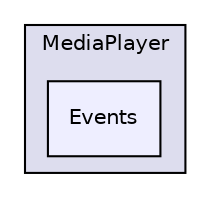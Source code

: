 digraph "MediaMotion/Assets/Scripts/Modules/MediaPlayer/Events" {
  compound=true
  node [ fontsize="10", fontname="Helvetica"];
  edge [ labelfontsize="10", labelfontname="Helvetica"];
  subgraph clusterdir_ad69302c103f15cc2347a0424a7d387d {
    graph [ bgcolor="#ddddee", pencolor="black", label="MediaPlayer" fontname="Helvetica", fontsize="10", URL="dir_ad69302c103f15cc2347a0424a7d387d.html"]
  dir_d522538f962f830c18abf288d6ab482b [shape=box, label="Events", style="filled", fillcolor="#eeeeff", pencolor="black", URL="dir_d522538f962f830c18abf288d6ab482b.html"];
  }
}

